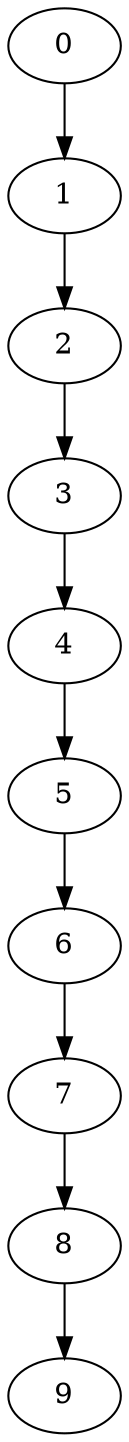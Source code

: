 digraph G {
0 [size="10000000129.452715"];
1 [size="10000000131.133657"];
2 [size="10000000121.12487"];
3 [size="10000000230.608025"];
4 [size="10000000004.994019"];
5 [size="10000000046.016401"];
6 [size="10000000091.598791"];
7 [size="10000000040.679438"];
8 [size="10000000250.490017"];
9 [size="10000000079.267649"];
0->1  [size="10001.389601075407"];
1->2  [size="10004.164631264117"];
2->3  [size="10001.781644976922"];
3->4  [size="10005.191659731605"];
4->5  [size="10029.262823275711"];
5->6  [size="10035.687920631362"];
6->7  [size="10004.920415194067"];
7->8  [size="10000.234048984707"];
8->9  [size="10014.203269230178"];
}
